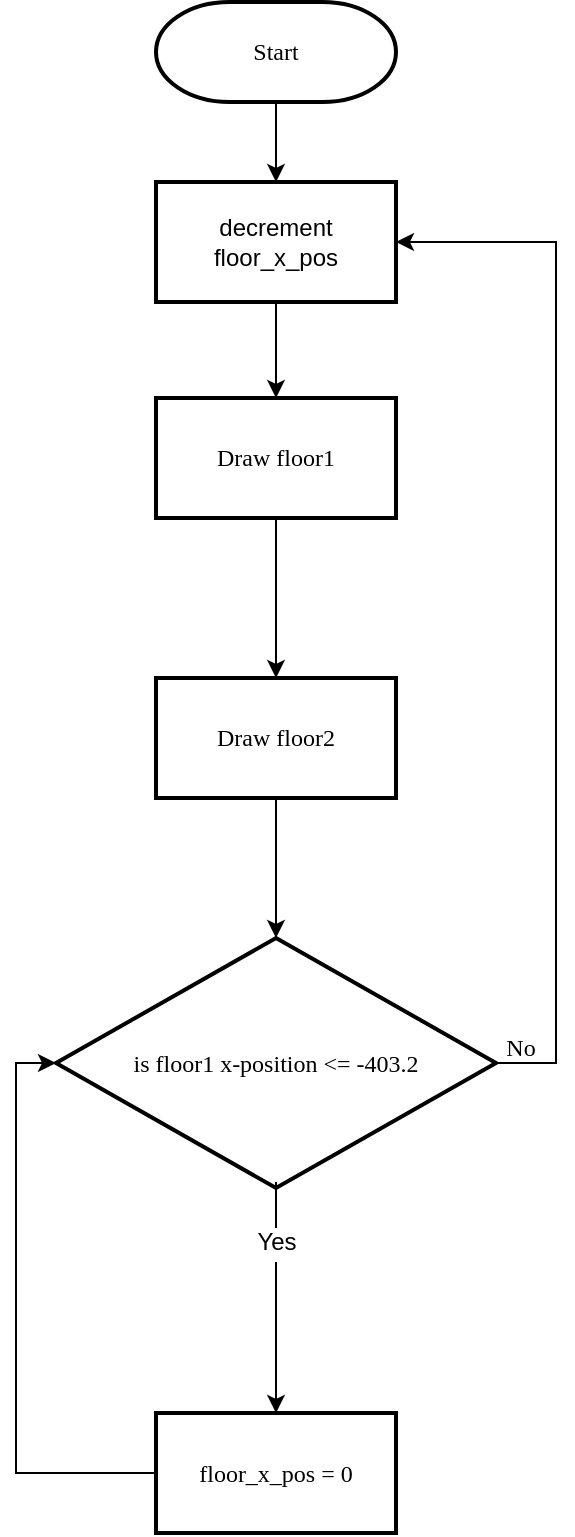 <mxfile version="16.5.1" type="device"><diagram id="C5RBs43oDa-KdzZeNtuy" name="Page-1"><mxGraphModel dx="782" dy="847" grid="1" gridSize="10" guides="1" tooltips="1" connect="1" arrows="1" fold="1" page="1" pageScale="1" pageWidth="827" pageHeight="1169" math="0" shadow="0"><root><mxCell id="WIyWlLk6GJQsqaUBKTNV-0"/><mxCell id="WIyWlLk6GJQsqaUBKTNV-1" parent="WIyWlLk6GJQsqaUBKTNV-0"/><mxCell id="BjM7-9iWR1DRZ1QbQiMm-25" style="edgeStyle=orthogonalEdgeStyle;rounded=0;orthogonalLoop=1;jettySize=auto;html=1;entryX=0.5;entryY=0;entryDx=0;entryDy=0;fontFamily=Tahoma;" edge="1" parent="WIyWlLk6GJQsqaUBKTNV-1" source="BjM7-9iWR1DRZ1QbQiMm-8" target="BjM7-9iWR1DRZ1QbQiMm-16"><mxGeometry relative="1" as="geometry"/></mxCell><mxCell id="BjM7-9iWR1DRZ1QbQiMm-8" value="&lt;font face=&quot;Tahoma&quot;&gt;Start&lt;/font&gt;" style="strokeWidth=2;html=1;shape=mxgraph.flowchart.terminator;whiteSpace=wrap;shadow=0;glass=0;sketch=0;gradientColor=none;" vertex="1" parent="WIyWlLk6GJQsqaUBKTNV-1"><mxGeometry x="280" y="20" width="120" height="50" as="geometry"/></mxCell><mxCell id="BjM7-9iWR1DRZ1QbQiMm-13" value="" style="edgeStyle=orthogonalEdgeStyle;rounded=0;orthogonalLoop=1;jettySize=auto;html=1;" edge="1" parent="WIyWlLk6GJQsqaUBKTNV-1" source="BjM7-9iWR1DRZ1QbQiMm-10" target="BjM7-9iWR1DRZ1QbQiMm-12"><mxGeometry relative="1" as="geometry"/></mxCell><mxCell id="BjM7-9iWR1DRZ1QbQiMm-10" value="&lt;font face=&quot;Tahoma&quot;&gt;Draw floor1&lt;/font&gt;" style="whiteSpace=wrap;html=1;strokeWidth=2;shadow=0;glass=0;sketch=0;gradientColor=none;" vertex="1" parent="WIyWlLk6GJQsqaUBKTNV-1"><mxGeometry x="280" y="218" width="120" height="60" as="geometry"/></mxCell><mxCell id="BjM7-9iWR1DRZ1QbQiMm-15" value="" style="edgeStyle=orthogonalEdgeStyle;rounded=0;orthogonalLoop=1;jettySize=auto;html=1;" edge="1" parent="WIyWlLk6GJQsqaUBKTNV-1" source="BjM7-9iWR1DRZ1QbQiMm-12" target="BjM7-9iWR1DRZ1QbQiMm-14"><mxGeometry relative="1" as="geometry"/></mxCell><mxCell id="BjM7-9iWR1DRZ1QbQiMm-12" value="&lt;font face=&quot;Tahoma&quot;&gt;Draw floor2&lt;/font&gt;" style="whiteSpace=wrap;html=1;strokeWidth=2;shadow=0;glass=0;sketch=0;gradientColor=none;" vertex="1" parent="WIyWlLk6GJQsqaUBKTNV-1"><mxGeometry x="280" y="358" width="120" height="60" as="geometry"/></mxCell><mxCell id="BjM7-9iWR1DRZ1QbQiMm-19" value="" style="edgeStyle=orthogonalEdgeStyle;rounded=0;orthogonalLoop=1;jettySize=auto;html=1;startArrow=none;" edge="1" parent="WIyWlLk6GJQsqaUBKTNV-1" source="BjM7-9iWR1DRZ1QbQiMm-21" target="BjM7-9iWR1DRZ1QbQiMm-18"><mxGeometry relative="1" as="geometry"/></mxCell><mxCell id="BjM7-9iWR1DRZ1QbQiMm-30" style="edgeStyle=orthogonalEdgeStyle;rounded=0;orthogonalLoop=1;jettySize=auto;html=1;exitX=1;exitY=0.5;exitDx=0;exitDy=0;entryX=1;entryY=0.5;entryDx=0;entryDy=0;fontFamily=Tahoma;" edge="1" parent="WIyWlLk6GJQsqaUBKTNV-1" source="BjM7-9iWR1DRZ1QbQiMm-14" target="BjM7-9iWR1DRZ1QbQiMm-16"><mxGeometry relative="1" as="geometry"><Array as="points"><mxPoint x="480" y="551"/><mxPoint x="480" y="140"/></Array></mxGeometry></mxCell><mxCell id="BjM7-9iWR1DRZ1QbQiMm-14" value="&lt;font face=&quot;Tahoma&quot;&gt;is floor1 x-position &amp;lt;= -403.2&lt;/font&gt;" style="rhombus;whiteSpace=wrap;html=1;strokeWidth=2;shadow=0;glass=0;sketch=0;gradientColor=none;" vertex="1" parent="WIyWlLk6GJQsqaUBKTNV-1"><mxGeometry x="230" y="488" width="220" height="125" as="geometry"/></mxCell><mxCell id="BjM7-9iWR1DRZ1QbQiMm-24" style="edgeStyle=orthogonalEdgeStyle;rounded=0;orthogonalLoop=1;jettySize=auto;html=1;entryX=0.5;entryY=0;entryDx=0;entryDy=0;fontFamily=Tahoma;" edge="1" parent="WIyWlLk6GJQsqaUBKTNV-1" source="BjM7-9iWR1DRZ1QbQiMm-16" target="BjM7-9iWR1DRZ1QbQiMm-10"><mxGeometry relative="1" as="geometry"/></mxCell><mxCell id="BjM7-9iWR1DRZ1QbQiMm-16" value="decrement floor_x_pos" style="whiteSpace=wrap;html=1;strokeWidth=2;shadow=0;glass=0;sketch=0;gradientColor=none;" vertex="1" parent="WIyWlLk6GJQsqaUBKTNV-1"><mxGeometry x="280" y="110" width="120" height="60" as="geometry"/></mxCell><mxCell id="BjM7-9iWR1DRZ1QbQiMm-23" style="edgeStyle=orthogonalEdgeStyle;rounded=0;orthogonalLoop=1;jettySize=auto;html=1;entryX=0;entryY=0.5;entryDx=0;entryDy=0;fontFamily=Tahoma;" edge="1" parent="WIyWlLk6GJQsqaUBKTNV-1" source="BjM7-9iWR1DRZ1QbQiMm-18" target="BjM7-9iWR1DRZ1QbQiMm-14"><mxGeometry relative="1" as="geometry"><Array as="points"><mxPoint x="210" y="756"/><mxPoint x="210" y="551"/></Array></mxGeometry></mxCell><mxCell id="BjM7-9iWR1DRZ1QbQiMm-18" value="&lt;font face=&quot;Tahoma&quot;&gt;floor_x_pos = 0&lt;/font&gt;" style="whiteSpace=wrap;html=1;strokeWidth=2;shadow=0;glass=0;sketch=0;gradientColor=none;" vertex="1" parent="WIyWlLk6GJQsqaUBKTNV-1"><mxGeometry x="280" y="725.5" width="120" height="60" as="geometry"/></mxCell><mxCell id="BjM7-9iWR1DRZ1QbQiMm-21" value="Yes" style="text;html=1;align=center;verticalAlign=middle;resizable=0;points=[];autosize=1;strokeColor=none;fillColor=none;" vertex="1" parent="WIyWlLk6GJQsqaUBKTNV-1"><mxGeometry x="320" y="630" width="40" height="20" as="geometry"/></mxCell><mxCell id="BjM7-9iWR1DRZ1QbQiMm-27" value="" style="edgeStyle=orthogonalEdgeStyle;rounded=0;orthogonalLoop=1;jettySize=auto;html=1;endArrow=none;" edge="1" parent="WIyWlLk6GJQsqaUBKTNV-1" source="BjM7-9iWR1DRZ1QbQiMm-14" target="BjM7-9iWR1DRZ1QbQiMm-21"><mxGeometry relative="1" as="geometry"><mxPoint x="340" y="613" as="sourcePoint"/><mxPoint x="340" y="725.5" as="targetPoint"/></mxGeometry></mxCell><mxCell id="BjM7-9iWR1DRZ1QbQiMm-31" value="No" style="text;html=1;align=center;verticalAlign=middle;resizable=0;points=[];autosize=1;strokeColor=none;fillColor=none;fontFamily=Tahoma;" vertex="1" parent="WIyWlLk6GJQsqaUBKTNV-1"><mxGeometry x="447" y="533" width="30" height="20" as="geometry"/></mxCell></root></mxGraphModel></diagram></mxfile>